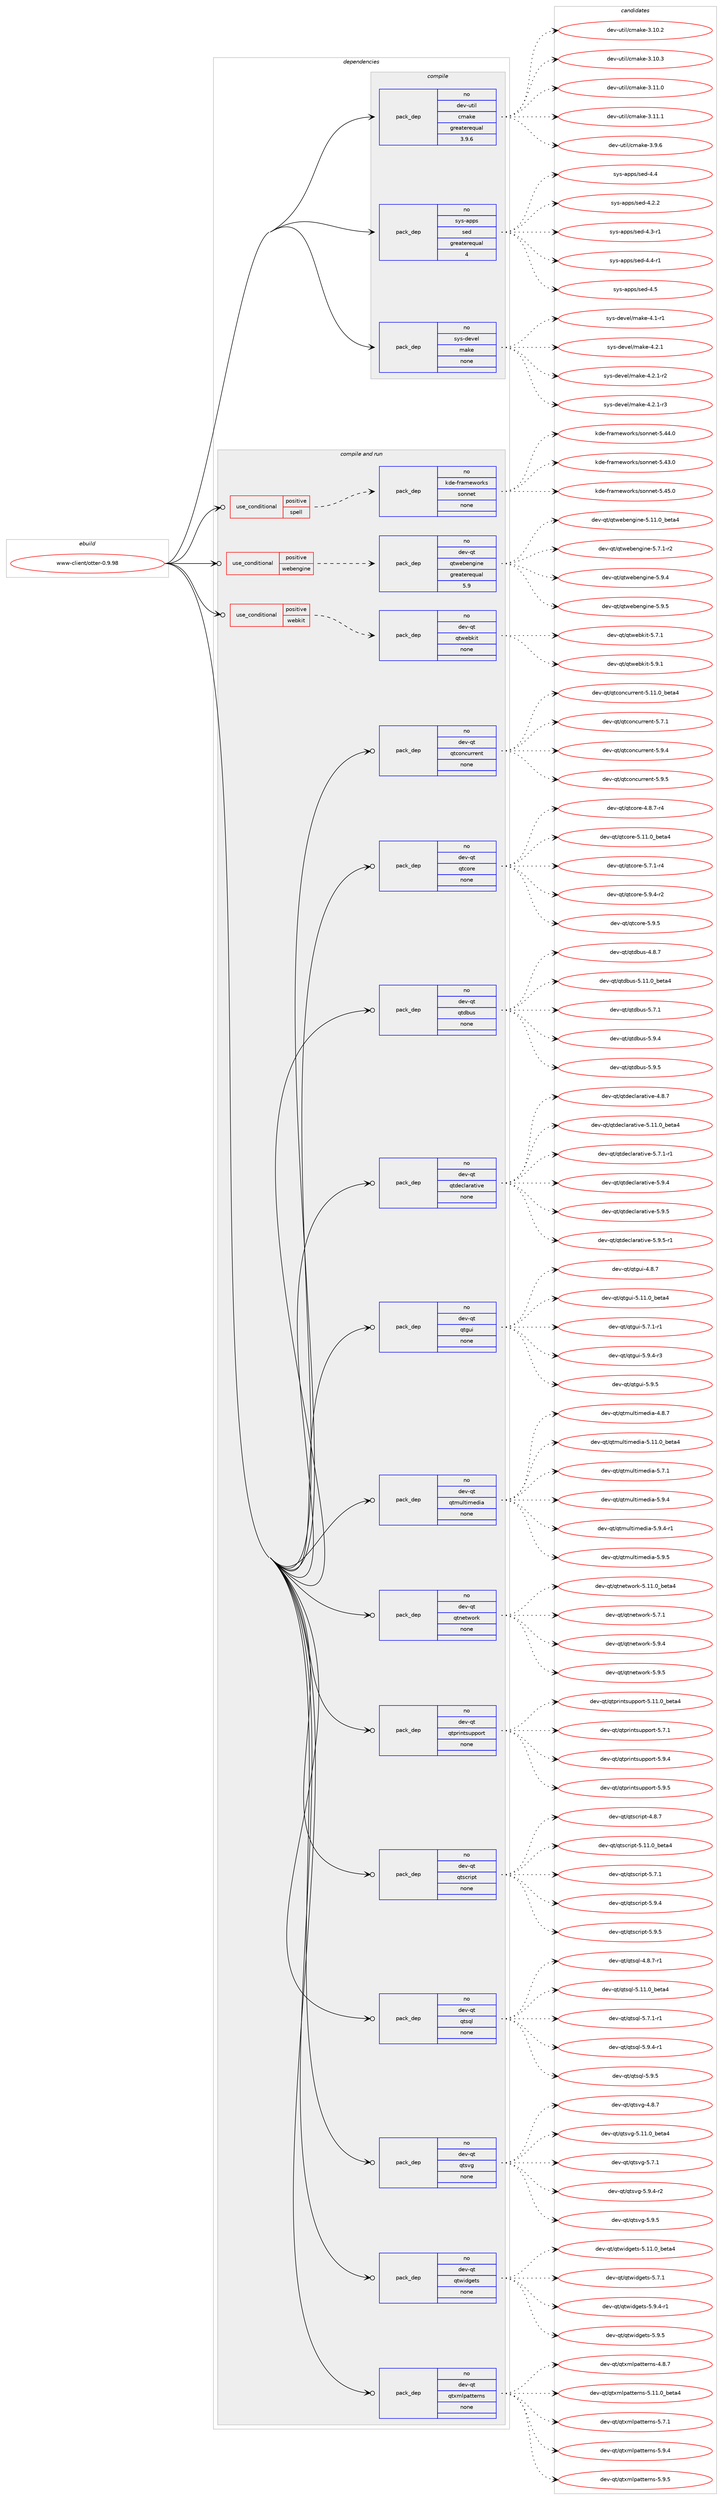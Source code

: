 digraph prolog {

# *************
# Graph options
# *************

newrank=true;
concentrate=true;
compound=true;
graph [rankdir=LR,fontname=Helvetica,fontsize=10,ranksep=1.5];#, ranksep=2.5, nodesep=0.2];
edge  [arrowhead=vee];
node  [fontname=Helvetica,fontsize=10];

# **********
# The ebuild
# **********

subgraph cluster_leftcol {
color=gray;
rank=same;
label=<<i>ebuild</i>>;
id [label="www-client/otter-0.9.98", color=red, width=4, href="../www-client/otter-0.9.98.svg"];
}

# ****************
# The dependencies
# ****************

subgraph cluster_midcol {
color=gray;
label=<<i>dependencies</i>>;
subgraph cluster_compile {
fillcolor="#eeeeee";
style=filled;
label=<<i>compile</i>>;
subgraph pack8674 {
dependency9782 [label=<<TABLE BORDER="0" CELLBORDER="1" CELLSPACING="0" CELLPADDING="4" WIDTH="220"><TR><TD ROWSPAN="6" CELLPADDING="30">pack_dep</TD></TR><TR><TD WIDTH="110">no</TD></TR><TR><TD>dev-util</TD></TR><TR><TD>cmake</TD></TR><TR><TD>greaterequal</TD></TR><TR><TD>3.9.6</TD></TR></TABLE>>, shape=none, color=blue];
}
id:e -> dependency9782:w [weight=20,style="solid",arrowhead="vee"];
subgraph pack8675 {
dependency9783 [label=<<TABLE BORDER="0" CELLBORDER="1" CELLSPACING="0" CELLPADDING="4" WIDTH="220"><TR><TD ROWSPAN="6" CELLPADDING="30">pack_dep</TD></TR><TR><TD WIDTH="110">no</TD></TR><TR><TD>sys-apps</TD></TR><TR><TD>sed</TD></TR><TR><TD>greaterequal</TD></TR><TR><TD>4</TD></TR></TABLE>>, shape=none, color=blue];
}
id:e -> dependency9783:w [weight=20,style="solid",arrowhead="vee"];
subgraph pack8676 {
dependency9784 [label=<<TABLE BORDER="0" CELLBORDER="1" CELLSPACING="0" CELLPADDING="4" WIDTH="220"><TR><TD ROWSPAN="6" CELLPADDING="30">pack_dep</TD></TR><TR><TD WIDTH="110">no</TD></TR><TR><TD>sys-devel</TD></TR><TR><TD>make</TD></TR><TR><TD>none</TD></TR><TR><TD></TD></TR></TABLE>>, shape=none, color=blue];
}
id:e -> dependency9784:w [weight=20,style="solid",arrowhead="vee"];
}
subgraph cluster_compileandrun {
fillcolor="#eeeeee";
style=filled;
label=<<i>compile and run</i>>;
subgraph cond976 {
dependency9785 [label=<<TABLE BORDER="0" CELLBORDER="1" CELLSPACING="0" CELLPADDING="4"><TR><TD ROWSPAN="3" CELLPADDING="10">use_conditional</TD></TR><TR><TD>positive</TD></TR><TR><TD>spell</TD></TR></TABLE>>, shape=none, color=red];
subgraph pack8677 {
dependency9786 [label=<<TABLE BORDER="0" CELLBORDER="1" CELLSPACING="0" CELLPADDING="4" WIDTH="220"><TR><TD ROWSPAN="6" CELLPADDING="30">pack_dep</TD></TR><TR><TD WIDTH="110">no</TD></TR><TR><TD>kde-frameworks</TD></TR><TR><TD>sonnet</TD></TR><TR><TD>none</TD></TR><TR><TD></TD></TR></TABLE>>, shape=none, color=blue];
}
dependency9785:e -> dependency9786:w [weight=20,style="dashed",arrowhead="vee"];
}
id:e -> dependency9785:w [weight=20,style="solid",arrowhead="odotvee"];
subgraph cond977 {
dependency9787 [label=<<TABLE BORDER="0" CELLBORDER="1" CELLSPACING="0" CELLPADDING="4"><TR><TD ROWSPAN="3" CELLPADDING="10">use_conditional</TD></TR><TR><TD>positive</TD></TR><TR><TD>webengine</TD></TR></TABLE>>, shape=none, color=red];
subgraph pack8678 {
dependency9788 [label=<<TABLE BORDER="0" CELLBORDER="1" CELLSPACING="0" CELLPADDING="4" WIDTH="220"><TR><TD ROWSPAN="6" CELLPADDING="30">pack_dep</TD></TR><TR><TD WIDTH="110">no</TD></TR><TR><TD>dev-qt</TD></TR><TR><TD>qtwebengine</TD></TR><TR><TD>greaterequal</TD></TR><TR><TD>5.9</TD></TR></TABLE>>, shape=none, color=blue];
}
dependency9787:e -> dependency9788:w [weight=20,style="dashed",arrowhead="vee"];
}
id:e -> dependency9787:w [weight=20,style="solid",arrowhead="odotvee"];
subgraph cond978 {
dependency9789 [label=<<TABLE BORDER="0" CELLBORDER="1" CELLSPACING="0" CELLPADDING="4"><TR><TD ROWSPAN="3" CELLPADDING="10">use_conditional</TD></TR><TR><TD>positive</TD></TR><TR><TD>webkit</TD></TR></TABLE>>, shape=none, color=red];
subgraph pack8679 {
dependency9790 [label=<<TABLE BORDER="0" CELLBORDER="1" CELLSPACING="0" CELLPADDING="4" WIDTH="220"><TR><TD ROWSPAN="6" CELLPADDING="30">pack_dep</TD></TR><TR><TD WIDTH="110">no</TD></TR><TR><TD>dev-qt</TD></TR><TR><TD>qtwebkit</TD></TR><TR><TD>none</TD></TR><TR><TD></TD></TR></TABLE>>, shape=none, color=blue];
}
dependency9789:e -> dependency9790:w [weight=20,style="dashed",arrowhead="vee"];
}
id:e -> dependency9789:w [weight=20,style="solid",arrowhead="odotvee"];
subgraph pack8680 {
dependency9791 [label=<<TABLE BORDER="0" CELLBORDER="1" CELLSPACING="0" CELLPADDING="4" WIDTH="220"><TR><TD ROWSPAN="6" CELLPADDING="30">pack_dep</TD></TR><TR><TD WIDTH="110">no</TD></TR><TR><TD>dev-qt</TD></TR><TR><TD>qtconcurrent</TD></TR><TR><TD>none</TD></TR><TR><TD></TD></TR></TABLE>>, shape=none, color=blue];
}
id:e -> dependency9791:w [weight=20,style="solid",arrowhead="odotvee"];
subgraph pack8681 {
dependency9792 [label=<<TABLE BORDER="0" CELLBORDER="1" CELLSPACING="0" CELLPADDING="4" WIDTH="220"><TR><TD ROWSPAN="6" CELLPADDING="30">pack_dep</TD></TR><TR><TD WIDTH="110">no</TD></TR><TR><TD>dev-qt</TD></TR><TR><TD>qtcore</TD></TR><TR><TD>none</TD></TR><TR><TD></TD></TR></TABLE>>, shape=none, color=blue];
}
id:e -> dependency9792:w [weight=20,style="solid",arrowhead="odotvee"];
subgraph pack8682 {
dependency9793 [label=<<TABLE BORDER="0" CELLBORDER="1" CELLSPACING="0" CELLPADDING="4" WIDTH="220"><TR><TD ROWSPAN="6" CELLPADDING="30">pack_dep</TD></TR><TR><TD WIDTH="110">no</TD></TR><TR><TD>dev-qt</TD></TR><TR><TD>qtdbus</TD></TR><TR><TD>none</TD></TR><TR><TD></TD></TR></TABLE>>, shape=none, color=blue];
}
id:e -> dependency9793:w [weight=20,style="solid",arrowhead="odotvee"];
subgraph pack8683 {
dependency9794 [label=<<TABLE BORDER="0" CELLBORDER="1" CELLSPACING="0" CELLPADDING="4" WIDTH="220"><TR><TD ROWSPAN="6" CELLPADDING="30">pack_dep</TD></TR><TR><TD WIDTH="110">no</TD></TR><TR><TD>dev-qt</TD></TR><TR><TD>qtdeclarative</TD></TR><TR><TD>none</TD></TR><TR><TD></TD></TR></TABLE>>, shape=none, color=blue];
}
id:e -> dependency9794:w [weight=20,style="solid",arrowhead="odotvee"];
subgraph pack8684 {
dependency9795 [label=<<TABLE BORDER="0" CELLBORDER="1" CELLSPACING="0" CELLPADDING="4" WIDTH="220"><TR><TD ROWSPAN="6" CELLPADDING="30">pack_dep</TD></TR><TR><TD WIDTH="110">no</TD></TR><TR><TD>dev-qt</TD></TR><TR><TD>qtgui</TD></TR><TR><TD>none</TD></TR><TR><TD></TD></TR></TABLE>>, shape=none, color=blue];
}
id:e -> dependency9795:w [weight=20,style="solid",arrowhead="odotvee"];
subgraph pack8685 {
dependency9796 [label=<<TABLE BORDER="0" CELLBORDER="1" CELLSPACING="0" CELLPADDING="4" WIDTH="220"><TR><TD ROWSPAN="6" CELLPADDING="30">pack_dep</TD></TR><TR><TD WIDTH="110">no</TD></TR><TR><TD>dev-qt</TD></TR><TR><TD>qtmultimedia</TD></TR><TR><TD>none</TD></TR><TR><TD></TD></TR></TABLE>>, shape=none, color=blue];
}
id:e -> dependency9796:w [weight=20,style="solid",arrowhead="odotvee"];
subgraph pack8686 {
dependency9797 [label=<<TABLE BORDER="0" CELLBORDER="1" CELLSPACING="0" CELLPADDING="4" WIDTH="220"><TR><TD ROWSPAN="6" CELLPADDING="30">pack_dep</TD></TR><TR><TD WIDTH="110">no</TD></TR><TR><TD>dev-qt</TD></TR><TR><TD>qtnetwork</TD></TR><TR><TD>none</TD></TR><TR><TD></TD></TR></TABLE>>, shape=none, color=blue];
}
id:e -> dependency9797:w [weight=20,style="solid",arrowhead="odotvee"];
subgraph pack8687 {
dependency9798 [label=<<TABLE BORDER="0" CELLBORDER="1" CELLSPACING="0" CELLPADDING="4" WIDTH="220"><TR><TD ROWSPAN="6" CELLPADDING="30">pack_dep</TD></TR><TR><TD WIDTH="110">no</TD></TR><TR><TD>dev-qt</TD></TR><TR><TD>qtprintsupport</TD></TR><TR><TD>none</TD></TR><TR><TD></TD></TR></TABLE>>, shape=none, color=blue];
}
id:e -> dependency9798:w [weight=20,style="solid",arrowhead="odotvee"];
subgraph pack8688 {
dependency9799 [label=<<TABLE BORDER="0" CELLBORDER="1" CELLSPACING="0" CELLPADDING="4" WIDTH="220"><TR><TD ROWSPAN="6" CELLPADDING="30">pack_dep</TD></TR><TR><TD WIDTH="110">no</TD></TR><TR><TD>dev-qt</TD></TR><TR><TD>qtscript</TD></TR><TR><TD>none</TD></TR><TR><TD></TD></TR></TABLE>>, shape=none, color=blue];
}
id:e -> dependency9799:w [weight=20,style="solid",arrowhead="odotvee"];
subgraph pack8689 {
dependency9800 [label=<<TABLE BORDER="0" CELLBORDER="1" CELLSPACING="0" CELLPADDING="4" WIDTH="220"><TR><TD ROWSPAN="6" CELLPADDING="30">pack_dep</TD></TR><TR><TD WIDTH="110">no</TD></TR><TR><TD>dev-qt</TD></TR><TR><TD>qtsql</TD></TR><TR><TD>none</TD></TR><TR><TD></TD></TR></TABLE>>, shape=none, color=blue];
}
id:e -> dependency9800:w [weight=20,style="solid",arrowhead="odotvee"];
subgraph pack8690 {
dependency9801 [label=<<TABLE BORDER="0" CELLBORDER="1" CELLSPACING="0" CELLPADDING="4" WIDTH="220"><TR><TD ROWSPAN="6" CELLPADDING="30">pack_dep</TD></TR><TR><TD WIDTH="110">no</TD></TR><TR><TD>dev-qt</TD></TR><TR><TD>qtsvg</TD></TR><TR><TD>none</TD></TR><TR><TD></TD></TR></TABLE>>, shape=none, color=blue];
}
id:e -> dependency9801:w [weight=20,style="solid",arrowhead="odotvee"];
subgraph pack8691 {
dependency9802 [label=<<TABLE BORDER="0" CELLBORDER="1" CELLSPACING="0" CELLPADDING="4" WIDTH="220"><TR><TD ROWSPAN="6" CELLPADDING="30">pack_dep</TD></TR><TR><TD WIDTH="110">no</TD></TR><TR><TD>dev-qt</TD></TR><TR><TD>qtwidgets</TD></TR><TR><TD>none</TD></TR><TR><TD></TD></TR></TABLE>>, shape=none, color=blue];
}
id:e -> dependency9802:w [weight=20,style="solid",arrowhead="odotvee"];
subgraph pack8692 {
dependency9803 [label=<<TABLE BORDER="0" CELLBORDER="1" CELLSPACING="0" CELLPADDING="4" WIDTH="220"><TR><TD ROWSPAN="6" CELLPADDING="30">pack_dep</TD></TR><TR><TD WIDTH="110">no</TD></TR><TR><TD>dev-qt</TD></TR><TR><TD>qtxmlpatterns</TD></TR><TR><TD>none</TD></TR><TR><TD></TD></TR></TABLE>>, shape=none, color=blue];
}
id:e -> dependency9803:w [weight=20,style="solid",arrowhead="odotvee"];
}
subgraph cluster_run {
fillcolor="#eeeeee";
style=filled;
label=<<i>run</i>>;
}
}

# **************
# The candidates
# **************

subgraph cluster_choices {
rank=same;
color=gray;
label=<<i>candidates</i>>;

subgraph choice8674 {
color=black;
nodesep=1;
choice1001011184511711610510847991099710710145514649484650 [label="dev-util/cmake-3.10.2", color=red, width=4,href="../dev-util/cmake-3.10.2.svg"];
choice1001011184511711610510847991099710710145514649484651 [label="dev-util/cmake-3.10.3", color=red, width=4,href="../dev-util/cmake-3.10.3.svg"];
choice1001011184511711610510847991099710710145514649494648 [label="dev-util/cmake-3.11.0", color=red, width=4,href="../dev-util/cmake-3.11.0.svg"];
choice1001011184511711610510847991099710710145514649494649 [label="dev-util/cmake-3.11.1", color=red, width=4,href="../dev-util/cmake-3.11.1.svg"];
choice10010111845117116105108479910997107101455146574654 [label="dev-util/cmake-3.9.6", color=red, width=4,href="../dev-util/cmake-3.9.6.svg"];
dependency9782:e -> choice1001011184511711610510847991099710710145514649484650:w [style=dotted,weight="100"];
dependency9782:e -> choice1001011184511711610510847991099710710145514649484651:w [style=dotted,weight="100"];
dependency9782:e -> choice1001011184511711610510847991099710710145514649494648:w [style=dotted,weight="100"];
dependency9782:e -> choice1001011184511711610510847991099710710145514649494649:w [style=dotted,weight="100"];
dependency9782:e -> choice10010111845117116105108479910997107101455146574654:w [style=dotted,weight="100"];
}
subgraph choice8675 {
color=black;
nodesep=1;
choice11512111545971121121154711510110045524652 [label="sys-apps/sed-4.4", color=red, width=4,href="../sys-apps/sed-4.4.svg"];
choice115121115459711211211547115101100455246504650 [label="sys-apps/sed-4.2.2", color=red, width=4,href="../sys-apps/sed-4.2.2.svg"];
choice115121115459711211211547115101100455246514511449 [label="sys-apps/sed-4.3-r1", color=red, width=4,href="../sys-apps/sed-4.3-r1.svg"];
choice115121115459711211211547115101100455246524511449 [label="sys-apps/sed-4.4-r1", color=red, width=4,href="../sys-apps/sed-4.4-r1.svg"];
choice11512111545971121121154711510110045524653 [label="sys-apps/sed-4.5", color=red, width=4,href="../sys-apps/sed-4.5.svg"];
dependency9783:e -> choice11512111545971121121154711510110045524652:w [style=dotted,weight="100"];
dependency9783:e -> choice115121115459711211211547115101100455246504650:w [style=dotted,weight="100"];
dependency9783:e -> choice115121115459711211211547115101100455246514511449:w [style=dotted,weight="100"];
dependency9783:e -> choice115121115459711211211547115101100455246524511449:w [style=dotted,weight="100"];
dependency9783:e -> choice11512111545971121121154711510110045524653:w [style=dotted,weight="100"];
}
subgraph choice8676 {
color=black;
nodesep=1;
choice115121115451001011181011084710997107101455246494511449 [label="sys-devel/make-4.1-r1", color=red, width=4,href="../sys-devel/make-4.1-r1.svg"];
choice115121115451001011181011084710997107101455246504649 [label="sys-devel/make-4.2.1", color=red, width=4,href="../sys-devel/make-4.2.1.svg"];
choice1151211154510010111810110847109971071014552465046494511450 [label="sys-devel/make-4.2.1-r2", color=red, width=4,href="../sys-devel/make-4.2.1-r2.svg"];
choice1151211154510010111810110847109971071014552465046494511451 [label="sys-devel/make-4.2.1-r3", color=red, width=4,href="../sys-devel/make-4.2.1-r3.svg"];
dependency9784:e -> choice115121115451001011181011084710997107101455246494511449:w [style=dotted,weight="100"];
dependency9784:e -> choice115121115451001011181011084710997107101455246504649:w [style=dotted,weight="100"];
dependency9784:e -> choice1151211154510010111810110847109971071014552465046494511450:w [style=dotted,weight="100"];
dependency9784:e -> choice1151211154510010111810110847109971071014552465046494511451:w [style=dotted,weight="100"];
}
subgraph choice8677 {
color=black;
nodesep=1;
choice10710010145102114971091011191111141071154711511111011010111645534652524648 [label="kde-frameworks/sonnet-5.44.0", color=red, width=4,href="../kde-frameworks/sonnet-5.44.0.svg"];
choice10710010145102114971091011191111141071154711511111011010111645534652514648 [label="kde-frameworks/sonnet-5.43.0", color=red, width=4,href="../kde-frameworks/sonnet-5.43.0.svg"];
choice10710010145102114971091011191111141071154711511111011010111645534652534648 [label="kde-frameworks/sonnet-5.45.0", color=red, width=4,href="../kde-frameworks/sonnet-5.45.0.svg"];
dependency9786:e -> choice10710010145102114971091011191111141071154711511111011010111645534652524648:w [style=dotted,weight="100"];
dependency9786:e -> choice10710010145102114971091011191111141071154711511111011010111645534652514648:w [style=dotted,weight="100"];
dependency9786:e -> choice10710010145102114971091011191111141071154711511111011010111645534652534648:w [style=dotted,weight="100"];
}
subgraph choice8678 {
color=black;
nodesep=1;
choice1001011184511311647113116119101981011101031051101014553464949464895981011169752 [label="dev-qt/qtwebengine-5.11.0_beta4", color=red, width=4,href="../dev-qt/qtwebengine-5.11.0_beta4.svg"];
choice1001011184511311647113116119101981011101031051101014553465546494511450 [label="dev-qt/qtwebengine-5.7.1-r2", color=red, width=4,href="../dev-qt/qtwebengine-5.7.1-r2.svg"];
choice100101118451131164711311611910198101110103105110101455346574652 [label="dev-qt/qtwebengine-5.9.4", color=red, width=4,href="../dev-qt/qtwebengine-5.9.4.svg"];
choice100101118451131164711311611910198101110103105110101455346574653 [label="dev-qt/qtwebengine-5.9.5", color=red, width=4,href="../dev-qt/qtwebengine-5.9.5.svg"];
dependency9788:e -> choice1001011184511311647113116119101981011101031051101014553464949464895981011169752:w [style=dotted,weight="100"];
dependency9788:e -> choice1001011184511311647113116119101981011101031051101014553465546494511450:w [style=dotted,weight="100"];
dependency9788:e -> choice100101118451131164711311611910198101110103105110101455346574652:w [style=dotted,weight="100"];
dependency9788:e -> choice100101118451131164711311611910198101110103105110101455346574653:w [style=dotted,weight="100"];
}
subgraph choice8679 {
color=black;
nodesep=1;
choice100101118451131164711311611910198107105116455346554649 [label="dev-qt/qtwebkit-5.7.1", color=red, width=4,href="../dev-qt/qtwebkit-5.7.1.svg"];
choice100101118451131164711311611910198107105116455346574649 [label="dev-qt/qtwebkit-5.9.1", color=red, width=4,href="../dev-qt/qtwebkit-5.9.1.svg"];
dependency9790:e -> choice100101118451131164711311611910198107105116455346554649:w [style=dotted,weight="100"];
dependency9790:e -> choice100101118451131164711311611910198107105116455346574649:w [style=dotted,weight="100"];
}
subgraph choice8680 {
color=black;
nodesep=1;
choice100101118451131164711311699111110991171141141011101164553464949464895981011169752 [label="dev-qt/qtconcurrent-5.11.0_beta4", color=red, width=4,href="../dev-qt/qtconcurrent-5.11.0_beta4.svg"];
choice10010111845113116471131169911111099117114114101110116455346554649 [label="dev-qt/qtconcurrent-5.7.1", color=red, width=4,href="../dev-qt/qtconcurrent-5.7.1.svg"];
choice10010111845113116471131169911111099117114114101110116455346574652 [label="dev-qt/qtconcurrent-5.9.4", color=red, width=4,href="../dev-qt/qtconcurrent-5.9.4.svg"];
choice10010111845113116471131169911111099117114114101110116455346574653 [label="dev-qt/qtconcurrent-5.9.5", color=red, width=4,href="../dev-qt/qtconcurrent-5.9.5.svg"];
dependency9791:e -> choice100101118451131164711311699111110991171141141011101164553464949464895981011169752:w [style=dotted,weight="100"];
dependency9791:e -> choice10010111845113116471131169911111099117114114101110116455346554649:w [style=dotted,weight="100"];
dependency9791:e -> choice10010111845113116471131169911111099117114114101110116455346574652:w [style=dotted,weight="100"];
dependency9791:e -> choice10010111845113116471131169911111099117114114101110116455346574653:w [style=dotted,weight="100"];
}
subgraph choice8681 {
color=black;
nodesep=1;
choice1001011184511311647113116991111141014552465646554511452 [label="dev-qt/qtcore-4.8.7-r4", color=red, width=4,href="../dev-qt/qtcore-4.8.7-r4.svg"];
choice1001011184511311647113116991111141014553464949464895981011169752 [label="dev-qt/qtcore-5.11.0_beta4", color=red, width=4,href="../dev-qt/qtcore-5.11.0_beta4.svg"];
choice1001011184511311647113116991111141014553465546494511452 [label="dev-qt/qtcore-5.7.1-r4", color=red, width=4,href="../dev-qt/qtcore-5.7.1-r4.svg"];
choice1001011184511311647113116991111141014553465746524511450 [label="dev-qt/qtcore-5.9.4-r2", color=red, width=4,href="../dev-qt/qtcore-5.9.4-r2.svg"];
choice100101118451131164711311699111114101455346574653 [label="dev-qt/qtcore-5.9.5", color=red, width=4,href="../dev-qt/qtcore-5.9.5.svg"];
dependency9792:e -> choice1001011184511311647113116991111141014552465646554511452:w [style=dotted,weight="100"];
dependency9792:e -> choice1001011184511311647113116991111141014553464949464895981011169752:w [style=dotted,weight="100"];
dependency9792:e -> choice1001011184511311647113116991111141014553465546494511452:w [style=dotted,weight="100"];
dependency9792:e -> choice1001011184511311647113116991111141014553465746524511450:w [style=dotted,weight="100"];
dependency9792:e -> choice100101118451131164711311699111114101455346574653:w [style=dotted,weight="100"];
}
subgraph choice8682 {
color=black;
nodesep=1;
choice100101118451131164711311610098117115455246564655 [label="dev-qt/qtdbus-4.8.7", color=red, width=4,href="../dev-qt/qtdbus-4.8.7.svg"];
choice1001011184511311647113116100981171154553464949464895981011169752 [label="dev-qt/qtdbus-5.11.0_beta4", color=red, width=4,href="../dev-qt/qtdbus-5.11.0_beta4.svg"];
choice100101118451131164711311610098117115455346554649 [label="dev-qt/qtdbus-5.7.1", color=red, width=4,href="../dev-qt/qtdbus-5.7.1.svg"];
choice100101118451131164711311610098117115455346574652 [label="dev-qt/qtdbus-5.9.4", color=red, width=4,href="../dev-qt/qtdbus-5.9.4.svg"];
choice100101118451131164711311610098117115455346574653 [label="dev-qt/qtdbus-5.9.5", color=red, width=4,href="../dev-qt/qtdbus-5.9.5.svg"];
dependency9793:e -> choice100101118451131164711311610098117115455246564655:w [style=dotted,weight="100"];
dependency9793:e -> choice1001011184511311647113116100981171154553464949464895981011169752:w [style=dotted,weight="100"];
dependency9793:e -> choice100101118451131164711311610098117115455346554649:w [style=dotted,weight="100"];
dependency9793:e -> choice100101118451131164711311610098117115455346574652:w [style=dotted,weight="100"];
dependency9793:e -> choice100101118451131164711311610098117115455346574653:w [style=dotted,weight="100"];
}
subgraph choice8683 {
color=black;
nodesep=1;
choice1001011184511311647113116100101991089711497116105118101455246564655 [label="dev-qt/qtdeclarative-4.8.7", color=red, width=4,href="../dev-qt/qtdeclarative-4.8.7.svg"];
choice10010111845113116471131161001019910897114971161051181014553464949464895981011169752 [label="dev-qt/qtdeclarative-5.11.0_beta4", color=red, width=4,href="../dev-qt/qtdeclarative-5.11.0_beta4.svg"];
choice10010111845113116471131161001019910897114971161051181014553465546494511449 [label="dev-qt/qtdeclarative-5.7.1-r1", color=red, width=4,href="../dev-qt/qtdeclarative-5.7.1-r1.svg"];
choice1001011184511311647113116100101991089711497116105118101455346574652 [label="dev-qt/qtdeclarative-5.9.4", color=red, width=4,href="../dev-qt/qtdeclarative-5.9.4.svg"];
choice1001011184511311647113116100101991089711497116105118101455346574653 [label="dev-qt/qtdeclarative-5.9.5", color=red, width=4,href="../dev-qt/qtdeclarative-5.9.5.svg"];
choice10010111845113116471131161001019910897114971161051181014553465746534511449 [label="dev-qt/qtdeclarative-5.9.5-r1", color=red, width=4,href="../dev-qt/qtdeclarative-5.9.5-r1.svg"];
dependency9794:e -> choice1001011184511311647113116100101991089711497116105118101455246564655:w [style=dotted,weight="100"];
dependency9794:e -> choice10010111845113116471131161001019910897114971161051181014553464949464895981011169752:w [style=dotted,weight="100"];
dependency9794:e -> choice10010111845113116471131161001019910897114971161051181014553465546494511449:w [style=dotted,weight="100"];
dependency9794:e -> choice1001011184511311647113116100101991089711497116105118101455346574652:w [style=dotted,weight="100"];
dependency9794:e -> choice1001011184511311647113116100101991089711497116105118101455346574653:w [style=dotted,weight="100"];
dependency9794:e -> choice10010111845113116471131161001019910897114971161051181014553465746534511449:w [style=dotted,weight="100"];
}
subgraph choice8684 {
color=black;
nodesep=1;
choice1001011184511311647113116103117105455246564655 [label="dev-qt/qtgui-4.8.7", color=red, width=4,href="../dev-qt/qtgui-4.8.7.svg"];
choice10010111845113116471131161031171054553464949464895981011169752 [label="dev-qt/qtgui-5.11.0_beta4", color=red, width=4,href="../dev-qt/qtgui-5.11.0_beta4.svg"];
choice10010111845113116471131161031171054553465546494511449 [label="dev-qt/qtgui-5.7.1-r1", color=red, width=4,href="../dev-qt/qtgui-5.7.1-r1.svg"];
choice10010111845113116471131161031171054553465746524511451 [label="dev-qt/qtgui-5.9.4-r3", color=red, width=4,href="../dev-qt/qtgui-5.9.4-r3.svg"];
choice1001011184511311647113116103117105455346574653 [label="dev-qt/qtgui-5.9.5", color=red, width=4,href="../dev-qt/qtgui-5.9.5.svg"];
dependency9795:e -> choice1001011184511311647113116103117105455246564655:w [style=dotted,weight="100"];
dependency9795:e -> choice10010111845113116471131161031171054553464949464895981011169752:w [style=dotted,weight="100"];
dependency9795:e -> choice10010111845113116471131161031171054553465546494511449:w [style=dotted,weight="100"];
dependency9795:e -> choice10010111845113116471131161031171054553465746524511451:w [style=dotted,weight="100"];
dependency9795:e -> choice1001011184511311647113116103117105455346574653:w [style=dotted,weight="100"];
}
subgraph choice8685 {
color=black;
nodesep=1;
choice100101118451131164711311610911710811610510910110010597455246564655 [label="dev-qt/qtmultimedia-4.8.7", color=red, width=4,href="../dev-qt/qtmultimedia-4.8.7.svg"];
choice1001011184511311647113116109117108116105109101100105974553464949464895981011169752 [label="dev-qt/qtmultimedia-5.11.0_beta4", color=red, width=4,href="../dev-qt/qtmultimedia-5.11.0_beta4.svg"];
choice100101118451131164711311610911710811610510910110010597455346554649 [label="dev-qt/qtmultimedia-5.7.1", color=red, width=4,href="../dev-qt/qtmultimedia-5.7.1.svg"];
choice100101118451131164711311610911710811610510910110010597455346574652 [label="dev-qt/qtmultimedia-5.9.4", color=red, width=4,href="../dev-qt/qtmultimedia-5.9.4.svg"];
choice1001011184511311647113116109117108116105109101100105974553465746524511449 [label="dev-qt/qtmultimedia-5.9.4-r1", color=red, width=4,href="../dev-qt/qtmultimedia-5.9.4-r1.svg"];
choice100101118451131164711311610911710811610510910110010597455346574653 [label="dev-qt/qtmultimedia-5.9.5", color=red, width=4,href="../dev-qt/qtmultimedia-5.9.5.svg"];
dependency9796:e -> choice100101118451131164711311610911710811610510910110010597455246564655:w [style=dotted,weight="100"];
dependency9796:e -> choice1001011184511311647113116109117108116105109101100105974553464949464895981011169752:w [style=dotted,weight="100"];
dependency9796:e -> choice100101118451131164711311610911710811610510910110010597455346554649:w [style=dotted,weight="100"];
dependency9796:e -> choice100101118451131164711311610911710811610510910110010597455346574652:w [style=dotted,weight="100"];
dependency9796:e -> choice1001011184511311647113116109117108116105109101100105974553465746524511449:w [style=dotted,weight="100"];
dependency9796:e -> choice100101118451131164711311610911710811610510910110010597455346574653:w [style=dotted,weight="100"];
}
subgraph choice8686 {
color=black;
nodesep=1;
choice10010111845113116471131161101011161191111141074553464949464895981011169752 [label="dev-qt/qtnetwork-5.11.0_beta4", color=red, width=4,href="../dev-qt/qtnetwork-5.11.0_beta4.svg"];
choice1001011184511311647113116110101116119111114107455346554649 [label="dev-qt/qtnetwork-5.7.1", color=red, width=4,href="../dev-qt/qtnetwork-5.7.1.svg"];
choice1001011184511311647113116110101116119111114107455346574652 [label="dev-qt/qtnetwork-5.9.4", color=red, width=4,href="../dev-qt/qtnetwork-5.9.4.svg"];
choice1001011184511311647113116110101116119111114107455346574653 [label="dev-qt/qtnetwork-5.9.5", color=red, width=4,href="../dev-qt/qtnetwork-5.9.5.svg"];
dependency9797:e -> choice10010111845113116471131161101011161191111141074553464949464895981011169752:w [style=dotted,weight="100"];
dependency9797:e -> choice1001011184511311647113116110101116119111114107455346554649:w [style=dotted,weight="100"];
dependency9797:e -> choice1001011184511311647113116110101116119111114107455346574652:w [style=dotted,weight="100"];
dependency9797:e -> choice1001011184511311647113116110101116119111114107455346574653:w [style=dotted,weight="100"];
}
subgraph choice8687 {
color=black;
nodesep=1;
choice10010111845113116471131161121141051101161151171121121111141164553464949464895981011169752 [label="dev-qt/qtprintsupport-5.11.0_beta4", color=red, width=4,href="../dev-qt/qtprintsupport-5.11.0_beta4.svg"];
choice1001011184511311647113116112114105110116115117112112111114116455346554649 [label="dev-qt/qtprintsupport-5.7.1", color=red, width=4,href="../dev-qt/qtprintsupport-5.7.1.svg"];
choice1001011184511311647113116112114105110116115117112112111114116455346574652 [label="dev-qt/qtprintsupport-5.9.4", color=red, width=4,href="../dev-qt/qtprintsupport-5.9.4.svg"];
choice1001011184511311647113116112114105110116115117112112111114116455346574653 [label="dev-qt/qtprintsupport-5.9.5", color=red, width=4,href="../dev-qt/qtprintsupport-5.9.5.svg"];
dependency9798:e -> choice10010111845113116471131161121141051101161151171121121111141164553464949464895981011169752:w [style=dotted,weight="100"];
dependency9798:e -> choice1001011184511311647113116112114105110116115117112112111114116455346554649:w [style=dotted,weight="100"];
dependency9798:e -> choice1001011184511311647113116112114105110116115117112112111114116455346574652:w [style=dotted,weight="100"];
dependency9798:e -> choice1001011184511311647113116112114105110116115117112112111114116455346574653:w [style=dotted,weight="100"];
}
subgraph choice8688 {
color=black;
nodesep=1;
choice100101118451131164711311611599114105112116455246564655 [label="dev-qt/qtscript-4.8.7", color=red, width=4,href="../dev-qt/qtscript-4.8.7.svg"];
choice1001011184511311647113116115991141051121164553464949464895981011169752 [label="dev-qt/qtscript-5.11.0_beta4", color=red, width=4,href="../dev-qt/qtscript-5.11.0_beta4.svg"];
choice100101118451131164711311611599114105112116455346554649 [label="dev-qt/qtscript-5.7.1", color=red, width=4,href="../dev-qt/qtscript-5.7.1.svg"];
choice100101118451131164711311611599114105112116455346574652 [label="dev-qt/qtscript-5.9.4", color=red, width=4,href="../dev-qt/qtscript-5.9.4.svg"];
choice100101118451131164711311611599114105112116455346574653 [label="dev-qt/qtscript-5.9.5", color=red, width=4,href="../dev-qt/qtscript-5.9.5.svg"];
dependency9799:e -> choice100101118451131164711311611599114105112116455246564655:w [style=dotted,weight="100"];
dependency9799:e -> choice1001011184511311647113116115991141051121164553464949464895981011169752:w [style=dotted,weight="100"];
dependency9799:e -> choice100101118451131164711311611599114105112116455346554649:w [style=dotted,weight="100"];
dependency9799:e -> choice100101118451131164711311611599114105112116455346574652:w [style=dotted,weight="100"];
dependency9799:e -> choice100101118451131164711311611599114105112116455346574653:w [style=dotted,weight="100"];
}
subgraph choice8689 {
color=black;
nodesep=1;
choice10010111845113116471131161151131084552465646554511449 [label="dev-qt/qtsql-4.8.7-r1", color=red, width=4,href="../dev-qt/qtsql-4.8.7-r1.svg"];
choice10010111845113116471131161151131084553464949464895981011169752 [label="dev-qt/qtsql-5.11.0_beta4", color=red, width=4,href="../dev-qt/qtsql-5.11.0_beta4.svg"];
choice10010111845113116471131161151131084553465546494511449 [label="dev-qt/qtsql-5.7.1-r1", color=red, width=4,href="../dev-qt/qtsql-5.7.1-r1.svg"];
choice10010111845113116471131161151131084553465746524511449 [label="dev-qt/qtsql-5.9.4-r1", color=red, width=4,href="../dev-qt/qtsql-5.9.4-r1.svg"];
choice1001011184511311647113116115113108455346574653 [label="dev-qt/qtsql-5.9.5", color=red, width=4,href="../dev-qt/qtsql-5.9.5.svg"];
dependency9800:e -> choice10010111845113116471131161151131084552465646554511449:w [style=dotted,weight="100"];
dependency9800:e -> choice10010111845113116471131161151131084553464949464895981011169752:w [style=dotted,weight="100"];
dependency9800:e -> choice10010111845113116471131161151131084553465546494511449:w [style=dotted,weight="100"];
dependency9800:e -> choice10010111845113116471131161151131084553465746524511449:w [style=dotted,weight="100"];
dependency9800:e -> choice1001011184511311647113116115113108455346574653:w [style=dotted,weight="100"];
}
subgraph choice8690 {
color=black;
nodesep=1;
choice1001011184511311647113116115118103455246564655 [label="dev-qt/qtsvg-4.8.7", color=red, width=4,href="../dev-qt/qtsvg-4.8.7.svg"];
choice10010111845113116471131161151181034553464949464895981011169752 [label="dev-qt/qtsvg-5.11.0_beta4", color=red, width=4,href="../dev-qt/qtsvg-5.11.0_beta4.svg"];
choice1001011184511311647113116115118103455346554649 [label="dev-qt/qtsvg-5.7.1", color=red, width=4,href="../dev-qt/qtsvg-5.7.1.svg"];
choice10010111845113116471131161151181034553465746524511450 [label="dev-qt/qtsvg-5.9.4-r2", color=red, width=4,href="../dev-qt/qtsvg-5.9.4-r2.svg"];
choice1001011184511311647113116115118103455346574653 [label="dev-qt/qtsvg-5.9.5", color=red, width=4,href="../dev-qt/qtsvg-5.9.5.svg"];
dependency9801:e -> choice1001011184511311647113116115118103455246564655:w [style=dotted,weight="100"];
dependency9801:e -> choice10010111845113116471131161151181034553464949464895981011169752:w [style=dotted,weight="100"];
dependency9801:e -> choice1001011184511311647113116115118103455346554649:w [style=dotted,weight="100"];
dependency9801:e -> choice10010111845113116471131161151181034553465746524511450:w [style=dotted,weight="100"];
dependency9801:e -> choice1001011184511311647113116115118103455346574653:w [style=dotted,weight="100"];
}
subgraph choice8691 {
color=black;
nodesep=1;
choice10010111845113116471131161191051001031011161154553464949464895981011169752 [label="dev-qt/qtwidgets-5.11.0_beta4", color=red, width=4,href="../dev-qt/qtwidgets-5.11.0_beta4.svg"];
choice1001011184511311647113116119105100103101116115455346554649 [label="dev-qt/qtwidgets-5.7.1", color=red, width=4,href="../dev-qt/qtwidgets-5.7.1.svg"];
choice10010111845113116471131161191051001031011161154553465746524511449 [label="dev-qt/qtwidgets-5.9.4-r1", color=red, width=4,href="../dev-qt/qtwidgets-5.9.4-r1.svg"];
choice1001011184511311647113116119105100103101116115455346574653 [label="dev-qt/qtwidgets-5.9.5", color=red, width=4,href="../dev-qt/qtwidgets-5.9.5.svg"];
dependency9802:e -> choice10010111845113116471131161191051001031011161154553464949464895981011169752:w [style=dotted,weight="100"];
dependency9802:e -> choice1001011184511311647113116119105100103101116115455346554649:w [style=dotted,weight="100"];
dependency9802:e -> choice10010111845113116471131161191051001031011161154553465746524511449:w [style=dotted,weight="100"];
dependency9802:e -> choice1001011184511311647113116119105100103101116115455346574653:w [style=dotted,weight="100"];
}
subgraph choice8692 {
color=black;
nodesep=1;
choice100101118451131164711311612010910811297116116101114110115455246564655 [label="dev-qt/qtxmlpatterns-4.8.7", color=red, width=4,href="../dev-qt/qtxmlpatterns-4.8.7.svg"];
choice1001011184511311647113116120109108112971161161011141101154553464949464895981011169752 [label="dev-qt/qtxmlpatterns-5.11.0_beta4", color=red, width=4,href="../dev-qt/qtxmlpatterns-5.11.0_beta4.svg"];
choice100101118451131164711311612010910811297116116101114110115455346554649 [label="dev-qt/qtxmlpatterns-5.7.1", color=red, width=4,href="../dev-qt/qtxmlpatterns-5.7.1.svg"];
choice100101118451131164711311612010910811297116116101114110115455346574652 [label="dev-qt/qtxmlpatterns-5.9.4", color=red, width=4,href="../dev-qt/qtxmlpatterns-5.9.4.svg"];
choice100101118451131164711311612010910811297116116101114110115455346574653 [label="dev-qt/qtxmlpatterns-5.9.5", color=red, width=4,href="../dev-qt/qtxmlpatterns-5.9.5.svg"];
dependency9803:e -> choice100101118451131164711311612010910811297116116101114110115455246564655:w [style=dotted,weight="100"];
dependency9803:e -> choice1001011184511311647113116120109108112971161161011141101154553464949464895981011169752:w [style=dotted,weight="100"];
dependency9803:e -> choice100101118451131164711311612010910811297116116101114110115455346554649:w [style=dotted,weight="100"];
dependency9803:e -> choice100101118451131164711311612010910811297116116101114110115455346574652:w [style=dotted,weight="100"];
dependency9803:e -> choice100101118451131164711311612010910811297116116101114110115455346574653:w [style=dotted,weight="100"];
}
}

}
